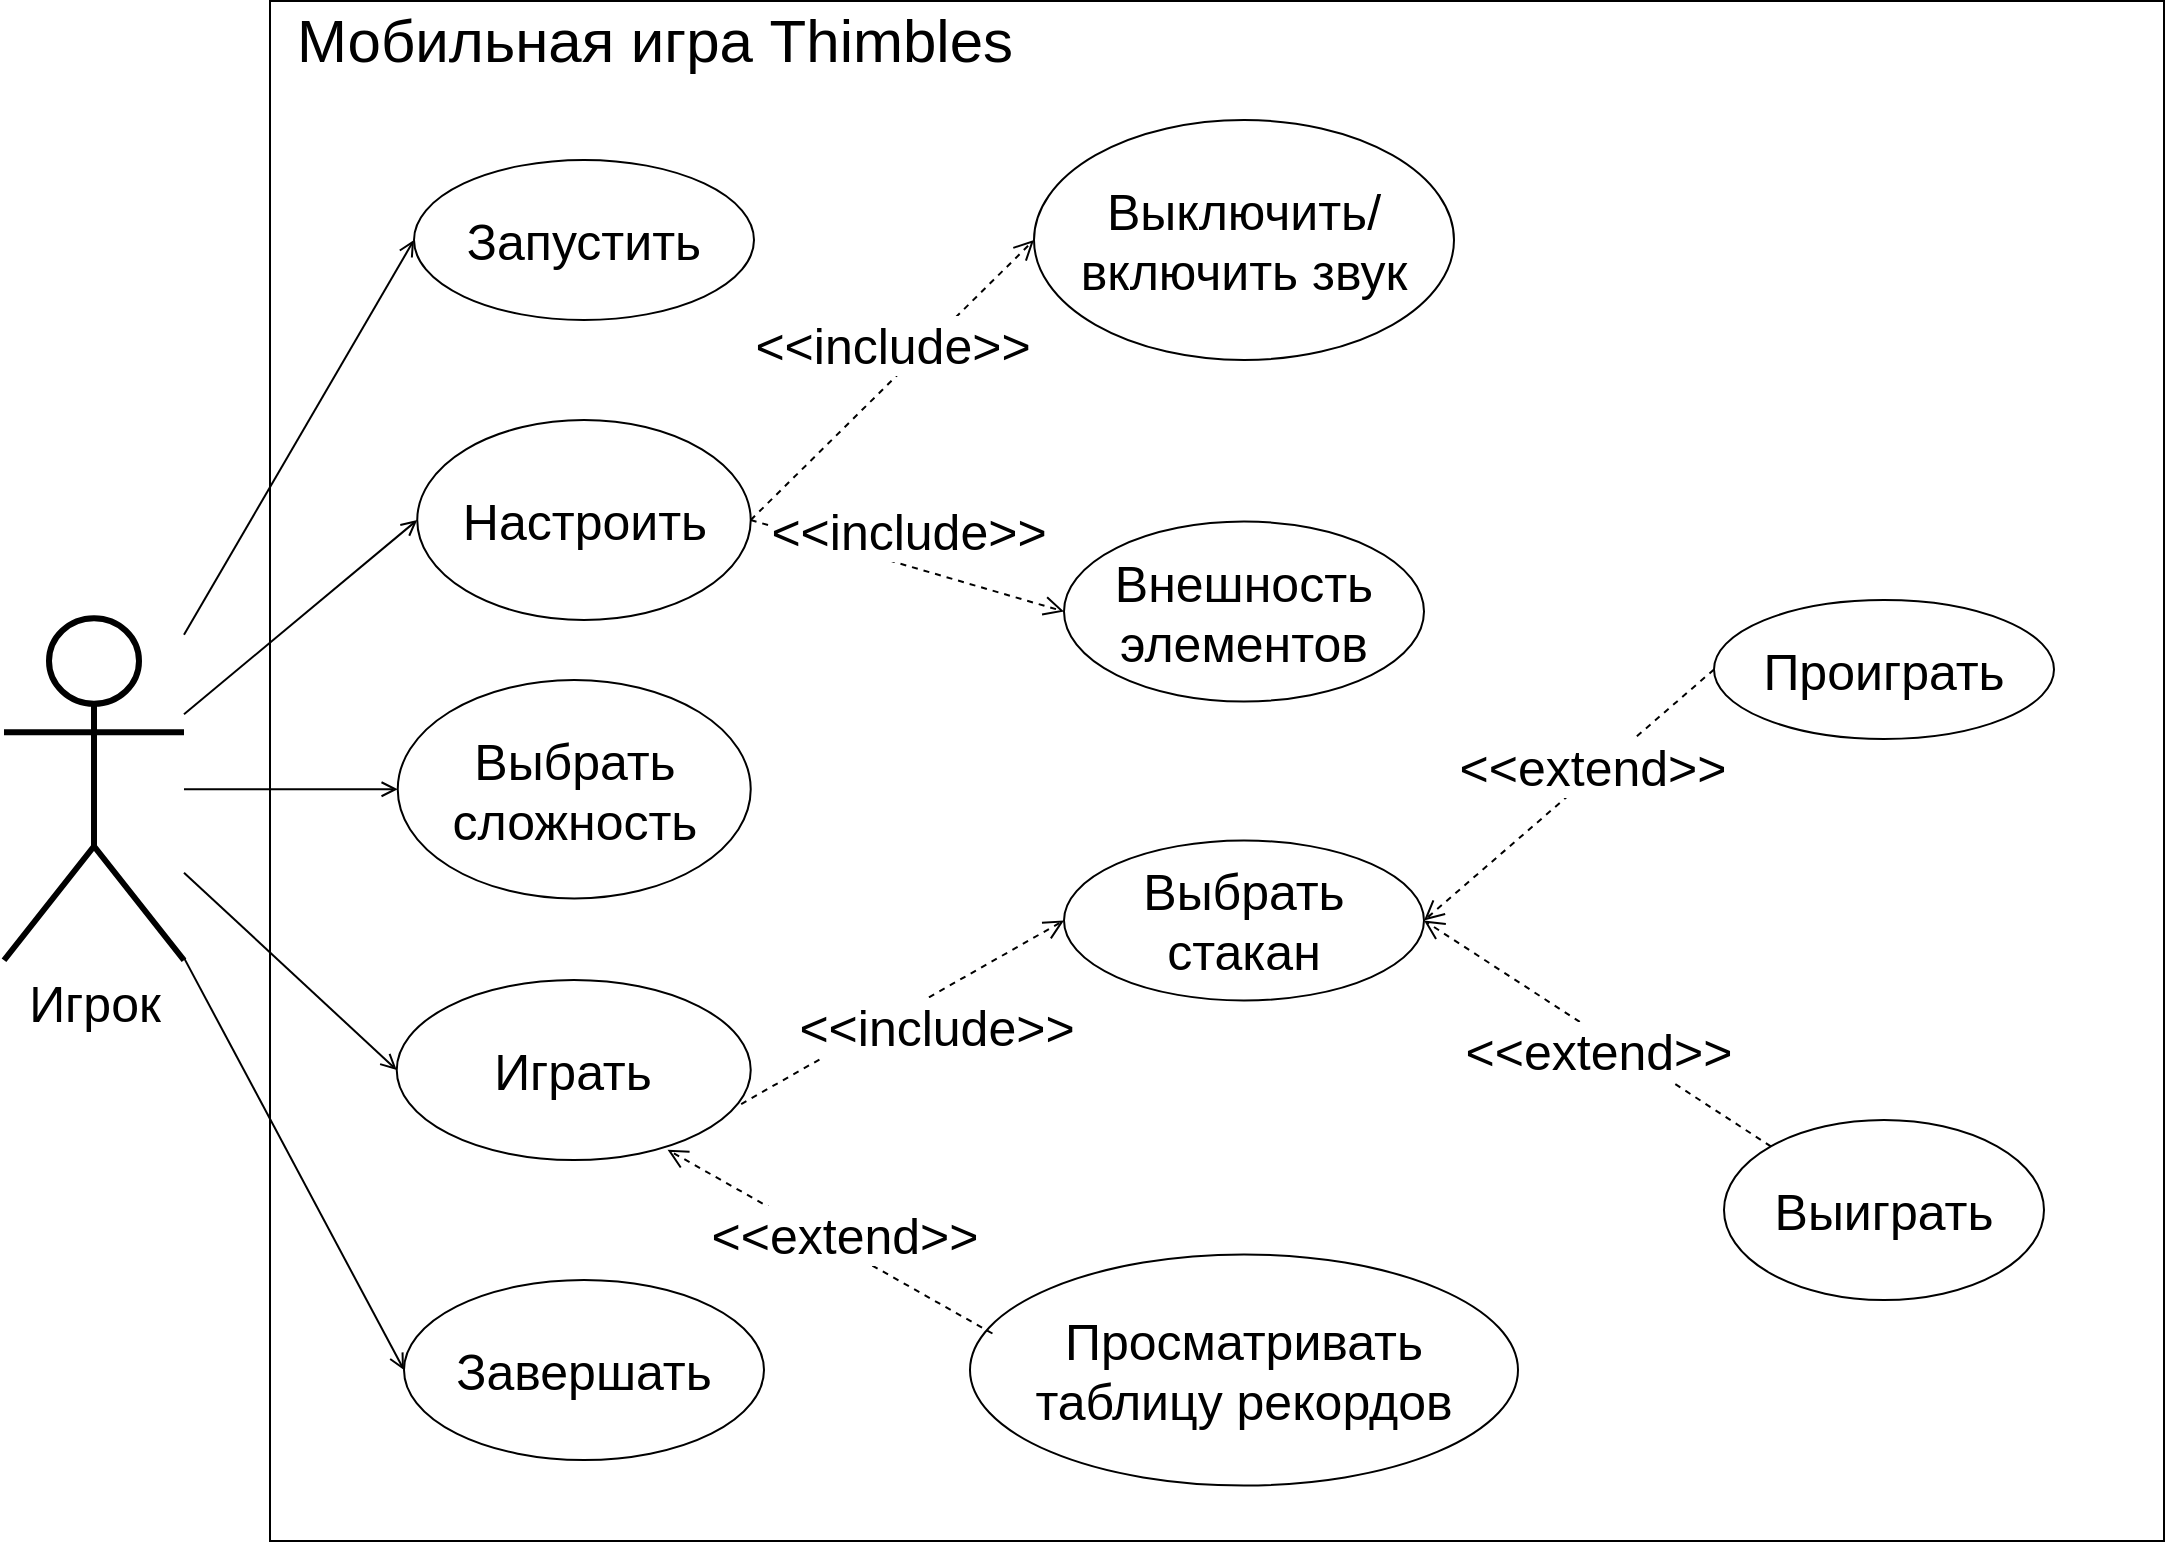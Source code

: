 <mxfile version="13.7.4" type="device"><diagram id="5susdVnvBGIyNgir6EMD" name="Page-1"><mxGraphModel dx="1730" dy="913" grid="1" gridSize="10" guides="1" tooltips="1" connect="1" arrows="1" fold="1" page="1" pageScale="1" pageWidth="1169" pageHeight="827" math="0" shadow="0"><root><mxCell id="0"/><mxCell id="1" parent="0"/><mxCell id="eGn2zpAwcTCuH1uuOgzi-19" style="edgeStyle=none;rounded=0;orthogonalLoop=1;jettySize=auto;html=1;entryX=0;entryY=0.5;entryDx=0;entryDy=0;fontSize=14;endArrow=open;endFill=0;" edge="1" parent="1" source="jRE0gKyuOgHvHCTKtgLp-1" target="eGn2zpAwcTCuH1uuOgzi-2"><mxGeometry relative="1" as="geometry"/></mxCell><mxCell id="eGn2zpAwcTCuH1uuOgzi-20" style="edgeStyle=none;rounded=0;orthogonalLoop=1;jettySize=auto;html=1;entryX=0;entryY=0.5;entryDx=0;entryDy=0;endArrow=open;endFill=0;fontSize=14;" edge="1" parent="1" source="jRE0gKyuOgHvHCTKtgLp-1" target="eGn2zpAwcTCuH1uuOgzi-5"><mxGeometry relative="1" as="geometry"/></mxCell><mxCell id="eGn2zpAwcTCuH1uuOgzi-21" style="edgeStyle=none;rounded=0;orthogonalLoop=1;jettySize=auto;html=1;entryX=0;entryY=0.5;entryDx=0;entryDy=0;endArrow=open;endFill=0;fontSize=14;" edge="1" parent="1" source="jRE0gKyuOgHvHCTKtgLp-1" target="eGn2zpAwcTCuH1uuOgzi-6"><mxGeometry relative="1" as="geometry"/></mxCell><mxCell id="eGn2zpAwcTCuH1uuOgzi-22" style="edgeStyle=none;rounded=0;orthogonalLoop=1;jettySize=auto;html=1;entryX=0;entryY=0.5;entryDx=0;entryDy=0;endArrow=open;endFill=0;fontSize=14;" edge="1" parent="1" source="jRE0gKyuOgHvHCTKtgLp-1" target="eGn2zpAwcTCuH1uuOgzi-3"><mxGeometry relative="1" as="geometry"/></mxCell><mxCell id="eGn2zpAwcTCuH1uuOgzi-23" style="edgeStyle=none;rounded=0;orthogonalLoop=1;jettySize=auto;html=1;entryX=0;entryY=0.5;entryDx=0;entryDy=0;endArrow=open;endFill=0;fontSize=14;" edge="1" parent="1" source="jRE0gKyuOgHvHCTKtgLp-1" target="eGn2zpAwcTCuH1uuOgzi-4"><mxGeometry relative="1" as="geometry"/></mxCell><mxCell id="jRE0gKyuOgHvHCTKtgLp-1" value="Игрок&lt;br style=&quot;font-size: 25px;&quot;&gt;" style="shape=umlActor;verticalLabelPosition=bottom;verticalAlign=top;html=1;outlineConnect=0;strokeWidth=3;fontSize=25;" parent="1" vertex="1"><mxGeometry x="40" y="329.13" width="90" height="171" as="geometry"/></mxCell><mxCell id="jRE0gKyuOgHvHCTKtgLp-2" value="" style="rounded=0;whiteSpace=wrap;html=1;fillColor=none;" parent="1" vertex="1"><mxGeometry x="173" y="20.5" width="947" height="770" as="geometry"/></mxCell><mxCell id="jRE0gKyuOgHvHCTKtgLp-5" value="Мобильная игра Thimbles" style="text;html=1;strokeColor=none;fillColor=none;align=center;verticalAlign=middle;whiteSpace=wrap;rounded=0;fontSize=30;" parent="1" vertex="1"><mxGeometry x="166.5" y="30" width="397" height="20" as="geometry"/></mxCell><mxCell id="eGn2zpAwcTCuH1uuOgzi-2" value="Запустить" style="ellipse;whiteSpace=wrap;html=1;fontSize=25;" vertex="1" parent="1"><mxGeometry x="245" y="100" width="170" height="80" as="geometry"/></mxCell><mxCell id="eGn2zpAwcTCuH1uuOgzi-3" value="Играть" style="ellipse;whiteSpace=wrap;html=1;fontSize=25;" vertex="1" parent="1"><mxGeometry x="236.37" y="510" width="177" height="90" as="geometry"/></mxCell><mxCell id="eGn2zpAwcTCuH1uuOgzi-4" value="Завершать" style="ellipse;whiteSpace=wrap;html=1;fontSize=25;" vertex="1" parent="1"><mxGeometry x="240" y="660" width="180" height="90" as="geometry"/></mxCell><mxCell id="eGn2zpAwcTCuH1uuOgzi-5" value="Настроить" style="ellipse;whiteSpace=wrap;html=1;fontSize=25;" vertex="1" parent="1"><mxGeometry x="246.62" y="230" width="166.75" height="100" as="geometry"/></mxCell><mxCell id="eGn2zpAwcTCuH1uuOgzi-6" value="Выбрать сложность" style="ellipse;whiteSpace=wrap;html=1;fontSize=25;" vertex="1" parent="1"><mxGeometry x="236.87" y="360" width="176.5" height="109.25" as="geometry"/></mxCell><mxCell id="eGn2zpAwcTCuH1uuOgzi-32" value="Выключить/включить звук" style="ellipse;whiteSpace=wrap;html=1;fontSize=25;" vertex="1" parent="1"><mxGeometry x="555" y="80" width="210" height="120" as="geometry"/></mxCell><mxCell id="eGn2zpAwcTCuH1uuOgzi-33" value="Внешность элементов" style="ellipse;whiteSpace=wrap;html=1;fontSize=25;" vertex="1" parent="1"><mxGeometry x="570" y="280.75" width="180" height="90" as="geometry"/></mxCell><mxCell id="eGn2zpAwcTCuH1uuOgzi-34" value="&amp;lt;&amp;lt;include&amp;gt;&amp;gt;" style="html=1;verticalAlign=bottom;endArrow=open;dashed=1;endSize=8;fontSize=25;exitX=1;exitY=0.5;exitDx=0;exitDy=0;entryX=0;entryY=0.5;entryDx=0;entryDy=0;" edge="1" parent="1" source="eGn2zpAwcTCuH1uuOgzi-5" target="eGn2zpAwcTCuH1uuOgzi-32"><mxGeometry relative="1" as="geometry"><mxPoint x="683" y="334" as="sourcePoint"/><mxPoint x="593" y="314" as="targetPoint"/></mxGeometry></mxCell><mxCell id="eGn2zpAwcTCuH1uuOgzi-35" value="&amp;lt;&amp;lt;include&amp;gt;&amp;gt;" style="html=1;verticalAlign=bottom;endArrow=open;dashed=1;endSize=8;fontSize=25;exitX=1;exitY=0.5;exitDx=0;exitDy=0;entryX=0;entryY=0.5;entryDx=0;entryDy=0;" edge="1" parent="1" source="eGn2zpAwcTCuH1uuOgzi-5" target="eGn2zpAwcTCuH1uuOgzi-33"><mxGeometry relative="1" as="geometry"><mxPoint x="443" y="194" as="sourcePoint"/><mxPoint x="483" y="134" as="targetPoint"/></mxGeometry></mxCell><mxCell id="eGn2zpAwcTCuH1uuOgzi-68" value="Проиграть" style="ellipse;whiteSpace=wrap;html=1;fontSize=25;" vertex="1" parent="1"><mxGeometry x="895" y="320" width="170" height="69.5" as="geometry"/></mxCell><mxCell id="eGn2zpAwcTCuH1uuOgzi-69" value="Выиграть" style="ellipse;whiteSpace=wrap;html=1;fontSize=25;" vertex="1" parent="1"><mxGeometry x="900" y="580" width="160" height="90" as="geometry"/></mxCell><mxCell id="eGn2zpAwcTCuH1uuOgzi-72" value="&amp;lt;&amp;lt;extend&amp;gt;&amp;gt;" style="html=1;verticalAlign=bottom;endArrow=open;dashed=1;endSize=8;fontSize=25;exitX=0;exitY=0;exitDx=0;exitDy=0;entryX=1;entryY=0.5;entryDx=0;entryDy=0;" edge="1" parent="1" source="eGn2zpAwcTCuH1uuOgzi-69" target="eGn2zpAwcTCuH1uuOgzi-74"><mxGeometry x="-0.139" y="22" relative="1" as="geometry"><mxPoint x="330.0" y="475" as="sourcePoint"/><mxPoint x="460" y="350" as="targetPoint"/><mxPoint as="offset"/></mxGeometry></mxCell><mxCell id="eGn2zpAwcTCuH1uuOgzi-73" value="&amp;lt;&amp;lt;extend&amp;gt;&amp;gt;" style="html=1;verticalAlign=bottom;endArrow=open;dashed=1;endSize=8;fontSize=25;exitX=0;exitY=0.5;exitDx=0;exitDy=0;entryX=1;entryY=0.5;entryDx=0;entryDy=0;" edge="1" parent="1" source="eGn2zpAwcTCuH1uuOgzi-68" target="eGn2zpAwcTCuH1uuOgzi-74"><mxGeometry x="-0.064" y="10" relative="1" as="geometry"><mxPoint x="375.801" y="396.464" as="sourcePoint"/><mxPoint x="470" y="310" as="targetPoint"/><mxPoint as="offset"/></mxGeometry></mxCell><mxCell id="eGn2zpAwcTCuH1uuOgzi-74" value="Выбрать стакан" style="ellipse;whiteSpace=wrap;html=1;fontSize=25;" vertex="1" parent="1"><mxGeometry x="570" y="440.25" width="180" height="80" as="geometry"/></mxCell><mxCell id="eGn2zpAwcTCuH1uuOgzi-76" value="&amp;lt;&amp;lt;include&amp;gt;&amp;gt;" style="html=1;verticalAlign=bottom;endArrow=open;dashed=1;endSize=8;fontSize=25;exitX=0.973;exitY=0.689;exitDx=0;exitDy=0;entryX=0;entryY=0.5;entryDx=0;entryDy=0;exitPerimeter=0;" edge="1" parent="1" source="eGn2zpAwcTCuH1uuOgzi-3" target="eGn2zpAwcTCuH1uuOgzi-74"><mxGeometry x="0.029" y="-30" relative="1" as="geometry"><mxPoint x="330.0" y="224" as="sourcePoint"/><mxPoint x="570" y="215.0" as="targetPoint"/><mxPoint as="offset"/></mxGeometry></mxCell><mxCell id="eGn2zpAwcTCuH1uuOgzi-77" value="Просматривать таблицу рекордов" style="ellipse;whiteSpace=wrap;html=1;fontSize=25;" vertex="1" parent="1"><mxGeometry x="523" y="647.25" width="274" height="115.5" as="geometry"/></mxCell><mxCell id="eGn2zpAwcTCuH1uuOgzi-78" value="&amp;lt;&amp;lt;extend&amp;gt;&amp;gt;" style="html=1;verticalAlign=bottom;endArrow=open;dashed=1;endSize=8;fontSize=25;exitX=0.041;exitY=0.342;exitDx=0;exitDy=0;entryX=0.765;entryY=0.943;entryDx=0;entryDy=0;entryPerimeter=0;exitPerimeter=0;" edge="1" parent="1" source="eGn2zpAwcTCuH1uuOgzi-77" target="eGn2zpAwcTCuH1uuOgzi-3"><mxGeometry x="-0.145" y="9" relative="1" as="geometry"><mxPoint x="327.03" y="303.45" as="sourcePoint"/><mxPoint x="373.0" y="274" as="targetPoint"/><mxPoint as="offset"/></mxGeometry></mxCell></root></mxGraphModel></diagram></mxfile>